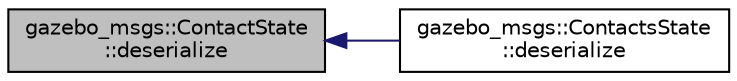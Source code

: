 digraph "gazebo_msgs::ContactState::deserialize"
{
  edge [fontname="Helvetica",fontsize="10",labelfontname="Helvetica",labelfontsize="10"];
  node [fontname="Helvetica",fontsize="10",shape=record];
  rankdir="LR";
  Node1 [label="gazebo_msgs::ContactState\l::deserialize",height=0.2,width=0.4,color="black", fillcolor="grey75", style="filled" fontcolor="black"];
  Node1 -> Node2 [dir="back",color="midnightblue",fontsize="10",style="solid",fontname="Helvetica"];
  Node2 [label="gazebo_msgs::ContactsState\l::deserialize",height=0.2,width=0.4,color="black", fillcolor="white", style="filled",URL="$classgazebo__msgs_1_1_contacts_state.html#af5fb238ed6141f1f1c8f11e5fbb4e8f7"];
}
